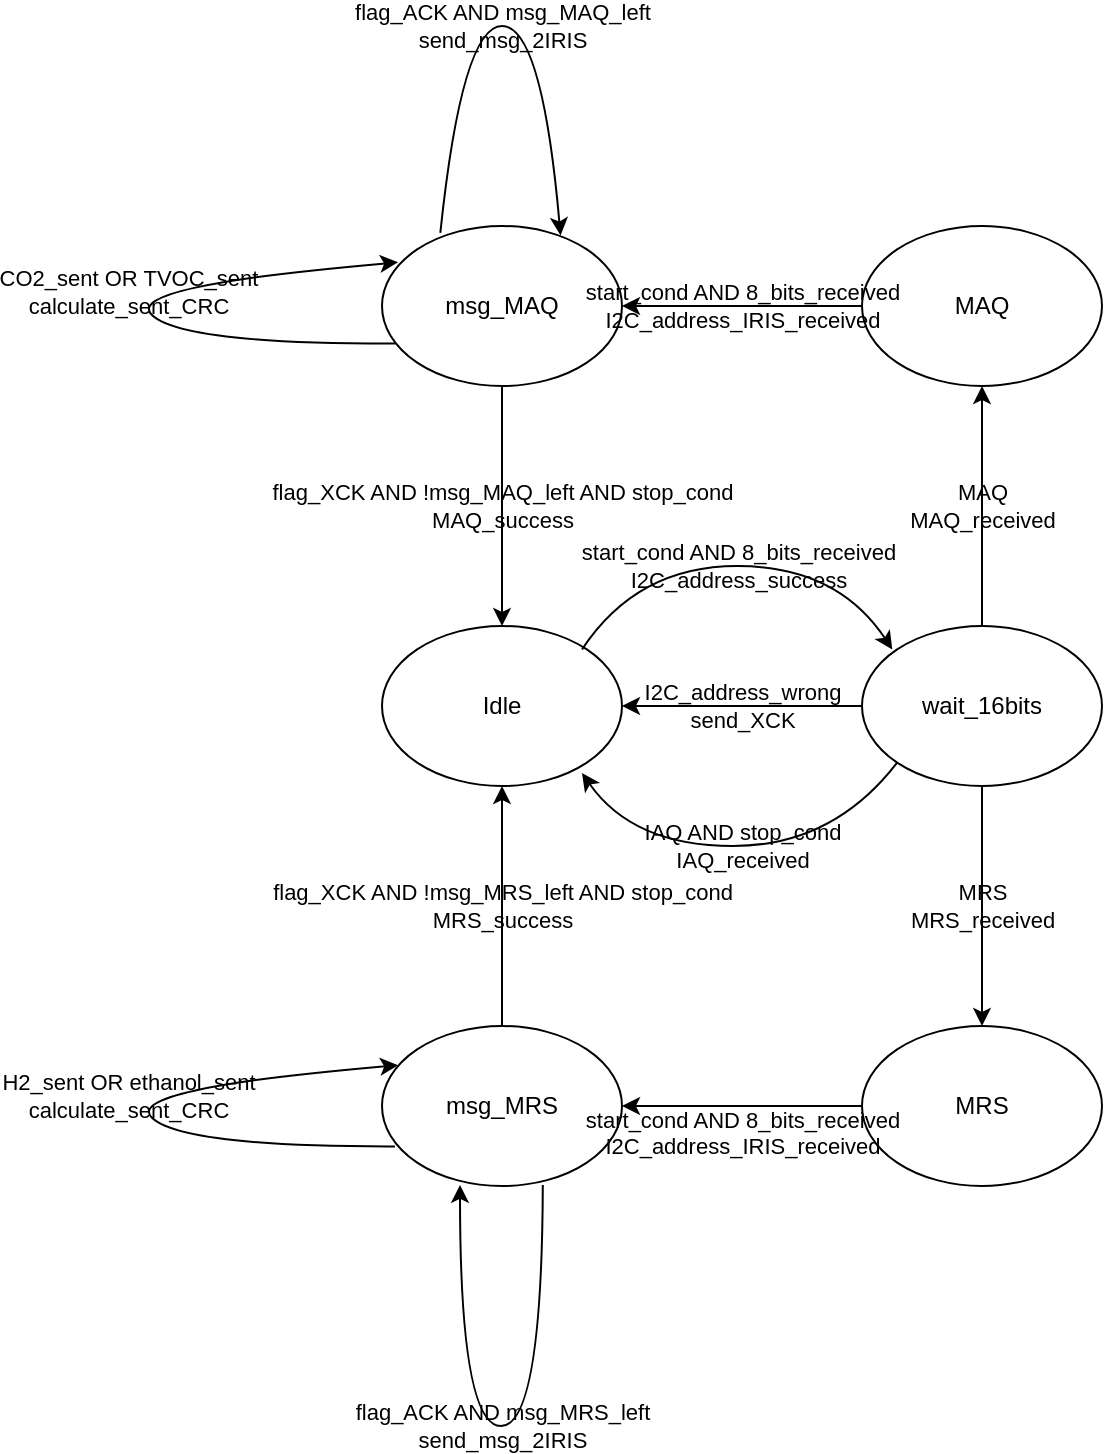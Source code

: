 <mxfile version="13.0.1" type="google"><diagram id="Qh3VmbUcxHpzGWl7ZYWk" name="Page-1"><mxGraphModel dx="782" dy="1907" grid="1" gridSize="10" guides="1" tooltips="1" connect="1" arrows="1" fold="1" page="1" pageScale="1" pageWidth="827" pageHeight="1169" math="0" shadow="0"><root><mxCell id="0"/><mxCell id="1" parent="0"/><mxCell id="HTBU2NJ4YlD91T0enc8z-2" value="Idle" style="ellipse;whiteSpace=wrap;html=1;" parent="1" vertex="1"><mxGeometry x="440" y="200" width="120" height="80" as="geometry"/></mxCell><mxCell id="HTBU2NJ4YlD91T0enc8z-3" value="wait_16bits" style="ellipse;whiteSpace=wrap;html=1;" parent="1" vertex="1"><mxGeometry x="680" y="200" width="120" height="80" as="geometry"/></mxCell><mxCell id="HTBU2NJ4YlD91T0enc8z-4" value="MAQ" style="ellipse;whiteSpace=wrap;html=1;" parent="1" vertex="1"><mxGeometry x="680" width="120" height="80" as="geometry"/></mxCell><mxCell id="HTBU2NJ4YlD91T0enc8z-5" value="MRS" style="ellipse;whiteSpace=wrap;html=1;" parent="1" vertex="1"><mxGeometry x="680" y="400" width="120" height="80" as="geometry"/></mxCell><mxCell id="HTBU2NJ4YlD91T0enc8z-8" value="start_cond AND 8_bits_received&lt;br&gt;I2C_address_success" style="curved=1;endArrow=classic;html=1;exitX=1;exitY=0;exitDx=0;exitDy=0;entryX=0;entryY=0;entryDx=0;entryDy=0;labelBackgroundColor=none;" parent="1" edge="1"><mxGeometry width="50" height="50" relative="1" as="geometry"><mxPoint x="539.996" y="211.716" as="sourcePoint"/><mxPoint x="695.144" y="211.716" as="targetPoint"/><Array as="points"><mxPoint x="567.57" y="170"/><mxPoint x="667.57" y="170"/></Array></mxGeometry></mxCell><mxCell id="HTBU2NJ4YlD91T0enc8z-9" value="IAQ AND stop_cond&lt;br&gt;IAQ_received" style="curved=1;endArrow=classic;html=1;exitX=0;exitY=1;exitDx=0;exitDy=0;entryX=0.854;entryY=0.919;entryDx=0;entryDy=0;entryPerimeter=0;labelBackgroundColor=none;" parent="1" source="HTBU2NJ4YlD91T0enc8z-3" edge="1"><mxGeometry width="50" height="50" relative="1" as="geometry"><mxPoint x="692.52" y="270" as="sourcePoint"/><mxPoint x="540" y="273.52" as="targetPoint"/><Array as="points"><mxPoint x="665.52" y="310"/><mxPoint x="565.52" y="310"/></Array></mxGeometry></mxCell><mxCell id="HTBU2NJ4YlD91T0enc8z-14" value="msg_MAQ" style="ellipse;whiteSpace=wrap;html=1;" parent="1" vertex="1"><mxGeometry x="440" width="120" height="80" as="geometry"/></mxCell><mxCell id="HTBU2NJ4YlD91T0enc8z-15" value="msg_MRS" style="ellipse;whiteSpace=wrap;html=1;" parent="1" vertex="1"><mxGeometry x="440" y="400" width="120" height="80" as="geometry"/></mxCell><mxCell id="HTBU2NJ4YlD91T0enc8z-20" value="flag_XCK AND !msg_MAQ_left AND stop_cond&lt;br&gt;MAQ_success" style="endArrow=classic;html=1;exitX=0.5;exitY=1;exitDx=0;exitDy=0;entryX=0.5;entryY=0;entryDx=0;entryDy=0;labelBackgroundColor=none;" parent="1" source="HTBU2NJ4YlD91T0enc8z-14" target="HTBU2NJ4YlD91T0enc8z-2" edge="1"><mxGeometry width="50" height="50" relative="1" as="geometry"><mxPoint x="540" y="240" as="sourcePoint"/><mxPoint x="590" y="190" as="targetPoint"/></mxGeometry></mxCell><mxCell id="HTBU2NJ4YlD91T0enc8z-21" value="&lt;span style=&quot;font-family: &amp;#34;helvetica&amp;#34; ; font-size: 11px ; font-style: normal ; font-weight: 400 ; letter-spacing: normal ; text-align: center ; text-indent: 0px ; text-transform: none ; word-spacing: 0px ; float: none ; display: inline&quot;&gt;flag_XCK AND !msg_MRS_left AND stop_cond&lt;/span&gt;&lt;br style=&quot;font-family: &amp;#34;helvetica&amp;#34; ; font-size: 11px ; font-style: normal ; font-weight: 400 ; letter-spacing: normal ; text-align: center ; text-indent: 0px ; text-transform: none ; word-spacing: 0px&quot;&gt;&lt;span style=&quot;font-family: &amp;#34;helvetica&amp;#34; ; font-size: 11px ; font-style: normal ; font-weight: 400 ; letter-spacing: normal ; text-align: center ; text-indent: 0px ; text-transform: none ; word-spacing: 0px ; float: none ; display: inline&quot;&gt;MRS_success&lt;/span&gt;" style="endArrow=classic;html=1;exitX=0.5;exitY=0;exitDx=0;exitDy=0;entryX=0.5;entryY=1;entryDx=0;entryDy=0;labelBackgroundColor=none;" parent="1" source="HTBU2NJ4YlD91T0enc8z-15" target="HTBU2NJ4YlD91T0enc8z-2" edge="1"><mxGeometry width="50" height="50" relative="1" as="geometry"><mxPoint x="500" y="390" as="sourcePoint"/><mxPoint x="590" y="190" as="targetPoint"/></mxGeometry></mxCell><mxCell id="HTBU2NJ4YlD91T0enc8z-22" value="CO2_sent OR TVOC_sent&lt;br&gt;calculate_sent_CRC" style="curved=1;endArrow=classic;html=1;entryX=0.067;entryY=0.227;entryDx=0;entryDy=0;entryPerimeter=0;exitX=0.054;exitY=0.735;exitDx=0;exitDy=0;exitPerimeter=0;labelBackgroundColor=none;" parent="1" source="HTBU2NJ4YlD91T0enc8z-14" target="HTBU2NJ4YlD91T0enc8z-14" edge="1"><mxGeometry width="50" height="50" relative="1" as="geometry"><mxPoint x="540" y="240" as="sourcePoint"/><mxPoint x="590" y="190" as="targetPoint"/><Array as="points"><mxPoint x="340" y="59"/><mxPoint x="310" y="30"/></Array></mxGeometry></mxCell><mxCell id="HTBU2NJ4YlD91T0enc8z-23" value="flag_ACK AND msg_MAQ_left&lt;br&gt;send_msg_2IRIS" style="curved=1;endArrow=classic;html=1;entryX=0.744;entryY=0.059;entryDx=0;entryDy=0;entryPerimeter=0;exitX=0.243;exitY=0.043;exitDx=0;exitDy=0;exitPerimeter=0;labelBackgroundColor=none;" parent="1" source="HTBU2NJ4YlD91T0enc8z-14" target="HTBU2NJ4YlD91T0enc8z-14" edge="1"><mxGeometry width="50" height="50" relative="1" as="geometry"><mxPoint x="460" y="50" as="sourcePoint"/><mxPoint x="510" as="targetPoint"/><Array as="points"><mxPoint x="480" y="-100"/><mxPoint x="520" y="-100"/></Array></mxGeometry></mxCell><mxCell id="HTBU2NJ4YlD91T0enc8z-24" value="&lt;span style=&quot;font-family: &amp;quot;helvetica&amp;quot; ; font-size: 11px ; font-style: normal ; font-weight: 400 ; letter-spacing: normal ; text-align: center ; text-indent: 0px ; text-transform: none ; word-spacing: 0px ; float: none ; display: inline&quot;&gt;H2_sent OR ethanol_sent&lt;/span&gt;&lt;br style=&quot;font-family: &amp;quot;helvetica&amp;quot; ; font-size: 11px ; font-style: normal ; font-weight: 400 ; letter-spacing: normal ; text-align: center ; text-indent: 0px ; text-transform: none ; word-spacing: 0px&quot;&gt;&lt;span style=&quot;font-family: &amp;quot;helvetica&amp;quot; ; font-size: 11px ; font-style: normal ; font-weight: 400 ; letter-spacing: normal ; text-align: center ; text-indent: 0px ; text-transform: none ; word-spacing: 0px ; float: none ; display: inline&quot;&gt;calculate_sent_CRC&lt;/span&gt;&lt;br&gt;" style="curved=1;endArrow=classic;html=1;entryX=0.067;entryY=0.227;entryDx=0;entryDy=0;entryPerimeter=0;exitX=0.054;exitY=0.735;exitDx=0;exitDy=0;exitPerimeter=0;labelBackgroundColor=none;" parent="1" edge="1"><mxGeometry width="50" height="50" relative="1" as="geometry"><mxPoint x="446.48" y="460.22" as="sourcePoint"/><mxPoint x="448.04" y="419.58" as="targetPoint"/><Array as="points"><mxPoint x="340" y="460.42"/><mxPoint x="310" y="431.42"/></Array></mxGeometry></mxCell><mxCell id="HTBU2NJ4YlD91T0enc8z-25" value="&lt;span style=&quot;font-family: &amp;#34;helvetica&amp;#34; ; font-size: 11px ; font-style: normal ; font-weight: 400 ; letter-spacing: normal ; text-align: center ; text-indent: 0px ; text-transform: none ; word-spacing: 0px ; float: none ; display: inline&quot;&gt;flag_ACK AND&amp;nbsp;&lt;/span&gt;msg_MRS_left&lt;br style=&quot;font-family: &amp;#34;helvetica&amp;#34; ; font-size: 11px ; font-style: normal ; font-weight: 400 ; letter-spacing: normal ; text-align: center ; text-indent: 0px ; text-transform: none ; word-spacing: 0px&quot;&gt;&lt;span style=&quot;font-family: &amp;#34;helvetica&amp;#34; ; font-size: 11px ; font-style: normal ; font-weight: 400 ; letter-spacing: normal ; text-align: center ; text-indent: 0px ; text-transform: none ; word-spacing: 0px ; float: none ; display: inline&quot;&gt;send_msg_2IRIS&lt;/span&gt;" style="curved=1;endArrow=classic;html=1;entryX=0.325;entryY=0.993;entryDx=0;entryDy=0;entryPerimeter=0;exitX=0.67;exitY=0.993;exitDx=0;exitDy=0;exitPerimeter=0;labelBackgroundColor=none;" parent="1" source="HTBU2NJ4YlD91T0enc8z-15" target="HTBU2NJ4YlD91T0enc8z-15" edge="1"><mxGeometry width="50" height="50" relative="1" as="geometry"><mxPoint x="430" y="580" as="sourcePoint"/><mxPoint x="480" y="530" as="targetPoint"/><Array as="points"><mxPoint x="520" y="600"/><mxPoint x="479" y="600"/></Array></mxGeometry></mxCell><mxCell id="HTBU2NJ4YlD91T0enc8z-27" value="MAQ&lt;br&gt;MAQ_received" style="endArrow=classic;html=1;exitX=0.5;exitY=0;exitDx=0;exitDy=0;entryX=0.5;entryY=1;entryDx=0;entryDy=0;labelBackgroundColor=none;" parent="1" source="HTBU2NJ4YlD91T0enc8z-3" target="HTBU2NJ4YlD91T0enc8z-4" edge="1"><mxGeometry width="50" height="50" relative="1" as="geometry"><mxPoint x="410" y="260" as="sourcePoint"/><mxPoint x="460" y="210" as="targetPoint"/></mxGeometry></mxCell><mxCell id="HTBU2NJ4YlD91T0enc8z-29" value="MRS&lt;br&gt;MRS_received" style="endArrow=classic;html=1;exitX=0.5;exitY=1;exitDx=0;exitDy=0;entryX=0.5;entryY=0;entryDx=0;entryDy=0;labelBackgroundColor=none;" parent="1" source="HTBU2NJ4YlD91T0enc8z-3" target="HTBU2NJ4YlD91T0enc8z-5" edge="1"><mxGeometry width="50" height="50" relative="1" as="geometry"><mxPoint x="410" y="260" as="sourcePoint"/><mxPoint x="460" y="210" as="targetPoint"/></mxGeometry></mxCell><mxCell id="HTBU2NJ4YlD91T0enc8z-30" value="start_cond AND 8_bits_received&lt;br&gt;I2C_address_IRIS_received" style="endArrow=classic;html=1;exitX=0;exitY=0.5;exitDx=0;exitDy=0;entryX=1;entryY=0.5;entryDx=0;entryDy=0;labelBackgroundColor=none;" parent="1" source="HTBU2NJ4YlD91T0enc8z-4" target="HTBU2NJ4YlD91T0enc8z-14" edge="1"><mxGeometry width="50" height="50" relative="1" as="geometry"><mxPoint x="410" y="260" as="sourcePoint"/><mxPoint x="460" y="210" as="targetPoint"/></mxGeometry></mxCell><mxCell id="HTBU2NJ4YlD91T0enc8z-32" value="&lt;br&gt;&lt;br&gt;&lt;span style=&quot;font-family: &amp;#34;helvetica&amp;#34; ; font-size: 11px ; font-style: normal ; font-weight: 400 ; letter-spacing: normal ; text-align: center ; text-indent: 0px ; text-transform: none ; word-spacing: 0px ; float: none ; display: inline&quot;&gt;start_cond AND&amp;nbsp;&lt;/span&gt;8_bits_received&lt;br style=&quot;font-family: &amp;#34;helvetica&amp;#34; ; font-size: 11px ; font-style: normal ; font-weight: 400 ; letter-spacing: normal ; text-align: center ; text-indent: 0px ; text-transform: none ; word-spacing: 0px&quot;&gt;&lt;span style=&quot;font-family: &amp;#34;helvetica&amp;#34; ; font-size: 11px ; font-style: normal ; font-weight: 400 ; letter-spacing: normal ; text-align: center ; text-indent: 0px ; text-transform: none ; word-spacing: 0px ; float: none ; display: inline&quot;&gt;I2C_address_IRIS_received&lt;/span&gt;&lt;br&gt;" style="endArrow=classic;html=1;exitX=0;exitY=0.5;exitDx=0;exitDy=0;entryX=1;entryY=0.5;entryDx=0;entryDy=0;labelBackgroundColor=none;" parent="1" source="HTBU2NJ4YlD91T0enc8z-5" target="HTBU2NJ4YlD91T0enc8z-15" edge="1"><mxGeometry width="50" height="50" relative="1" as="geometry"><mxPoint x="410" y="260" as="sourcePoint"/><mxPoint x="460" y="210" as="targetPoint"/></mxGeometry></mxCell><mxCell id="nKKzZ3Q9CDnXi8admUZm-2" value="I2C_address_wrong&lt;br&gt;send_XCK" style="endArrow=classic;html=1;exitX=0;exitY=0.5;exitDx=0;exitDy=0;entryX=1;entryY=0.5;entryDx=0;entryDy=0;labelBackgroundColor=none;" edge="1" parent="1" source="HTBU2NJ4YlD91T0enc8z-3" target="HTBU2NJ4YlD91T0enc8z-2"><mxGeometry width="50" height="50" relative="1" as="geometry"><mxPoint x="380" y="260" as="sourcePoint"/><mxPoint x="430" y="210" as="targetPoint"/></mxGeometry></mxCell></root></mxGraphModel></diagram></mxfile>